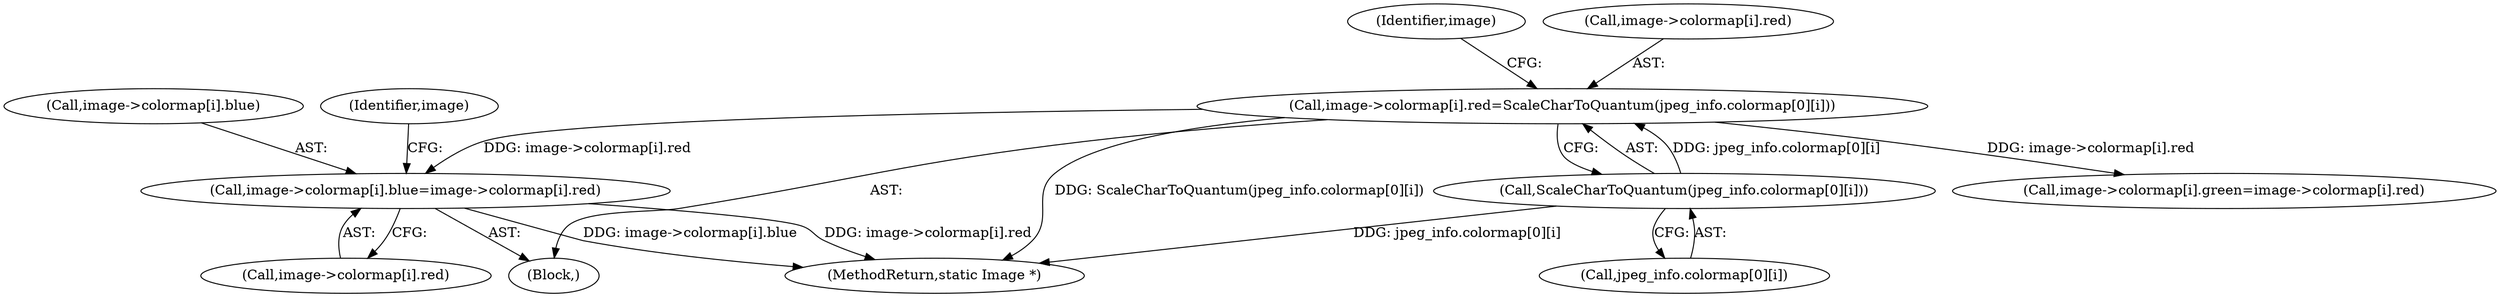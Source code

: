 digraph "0_ImageMagick_58cf5bf4fade82e3b510e8f3463a967278a3e410@array" {
"1001251" [label="(Call,image->colormap[i].blue=image->colormap[i].red)"];
"1001220" [label="(Call,image->colormap[i].red=ScaleCharToQuantum(jpeg_info.colormap[0][i]))"];
"1001228" [label="(Call,ScaleCharToQuantum(jpeg_info.colormap[0][i]))"];
"1001252" [label="(Call,image->colormap[i].blue)"];
"1001229" [label="(Call,jpeg_info.colormap[0][i])"];
"1001240" [label="(Identifier,image)"];
"1001221" [label="(Call,image->colormap[i].red)"];
"1001251" [label="(Call,image->colormap[i].blue=image->colormap[i].red)"];
"1001259" [label="(Call,image->colormap[i].red)"];
"1001270" [label="(Identifier,image)"];
"1001228" [label="(Call,ScaleCharToQuantum(jpeg_info.colormap[0][i]))"];
"1001236" [label="(Call,image->colormap[i].green=image->colormap[i].red)"];
"1001853" [label="(MethodReturn,static Image *)"];
"1001220" [label="(Call,image->colormap[i].red=ScaleCharToQuantum(jpeg_info.colormap[0][i]))"];
"1001219" [label="(Block,)"];
"1001251" -> "1001219"  [label="AST: "];
"1001251" -> "1001259"  [label="CFG: "];
"1001252" -> "1001251"  [label="AST: "];
"1001259" -> "1001251"  [label="AST: "];
"1001270" -> "1001251"  [label="CFG: "];
"1001251" -> "1001853"  [label="DDG: image->colormap[i].red"];
"1001251" -> "1001853"  [label="DDG: image->colormap[i].blue"];
"1001220" -> "1001251"  [label="DDG: image->colormap[i].red"];
"1001220" -> "1001219"  [label="AST: "];
"1001220" -> "1001228"  [label="CFG: "];
"1001221" -> "1001220"  [label="AST: "];
"1001228" -> "1001220"  [label="AST: "];
"1001240" -> "1001220"  [label="CFG: "];
"1001220" -> "1001853"  [label="DDG: ScaleCharToQuantum(jpeg_info.colormap[0][i])"];
"1001228" -> "1001220"  [label="DDG: jpeg_info.colormap[0][i]"];
"1001220" -> "1001236"  [label="DDG: image->colormap[i].red"];
"1001228" -> "1001229"  [label="CFG: "];
"1001229" -> "1001228"  [label="AST: "];
"1001228" -> "1001853"  [label="DDG: jpeg_info.colormap[0][i]"];
}
